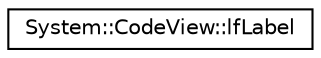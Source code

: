digraph G
{
  edge [fontname="Helvetica",fontsize="10",labelfontname="Helvetica",labelfontsize="10"];
  node [fontname="Helvetica",fontsize="10",shape=record];
  rankdir="LR";
  Node1 [label="System::CodeView::lfLabel",height=0.2,width=0.4,color="black", fillcolor="white", style="filled",URL="$struct_system_1_1_code_view_1_1lf_label.html"];
}
